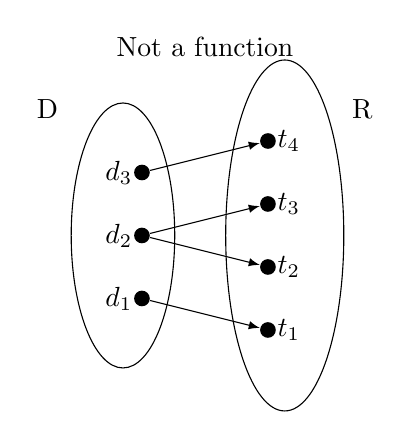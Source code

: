 \begin{tikzpicture}[scale=.8]
  \node at (1,5) {Not a function};
%put some nodes on the left
\foreach \x in {1,2,3}{
  \node[fill,circle,inner sep=2pt] (d\x) at (0,\x) {};
  \node[left] (dt\x) at (0, \x) {$d_{\x}$};
  }

  \node (D) at (-1.5,4) {D};
  \node[fit=(d1) (d2) (d3) (dt1) (dt2) (dt3),ellipse,draw,minimum width=1cm] {};
  %put some nodes on the center
  \foreach \x[count=\xi] in {1,2,3,4}{
  \node[fill,circle,inner sep=2pt] (r\xi) at (2,\x-.5) {};
  \node[right] (rt\x) at (2, \x-.5) {$t_{\x}$};
  }
  \node (S) at (3.5,4) {R};
  \node[fit=(r1) (r2) (r3) (r4) (rt1) (rt2) (rt3) (rt4),ellipse,draw,minimum width=1.5cm] {};
  
	\draw[-latex] (d1) -- (r1);
	\draw[-latex] (d2) -- (r2);
	\draw[-latex] (d2) -- (r3);
	\draw[-latex] (d3) -- (r4);
\end{tikzpicture}